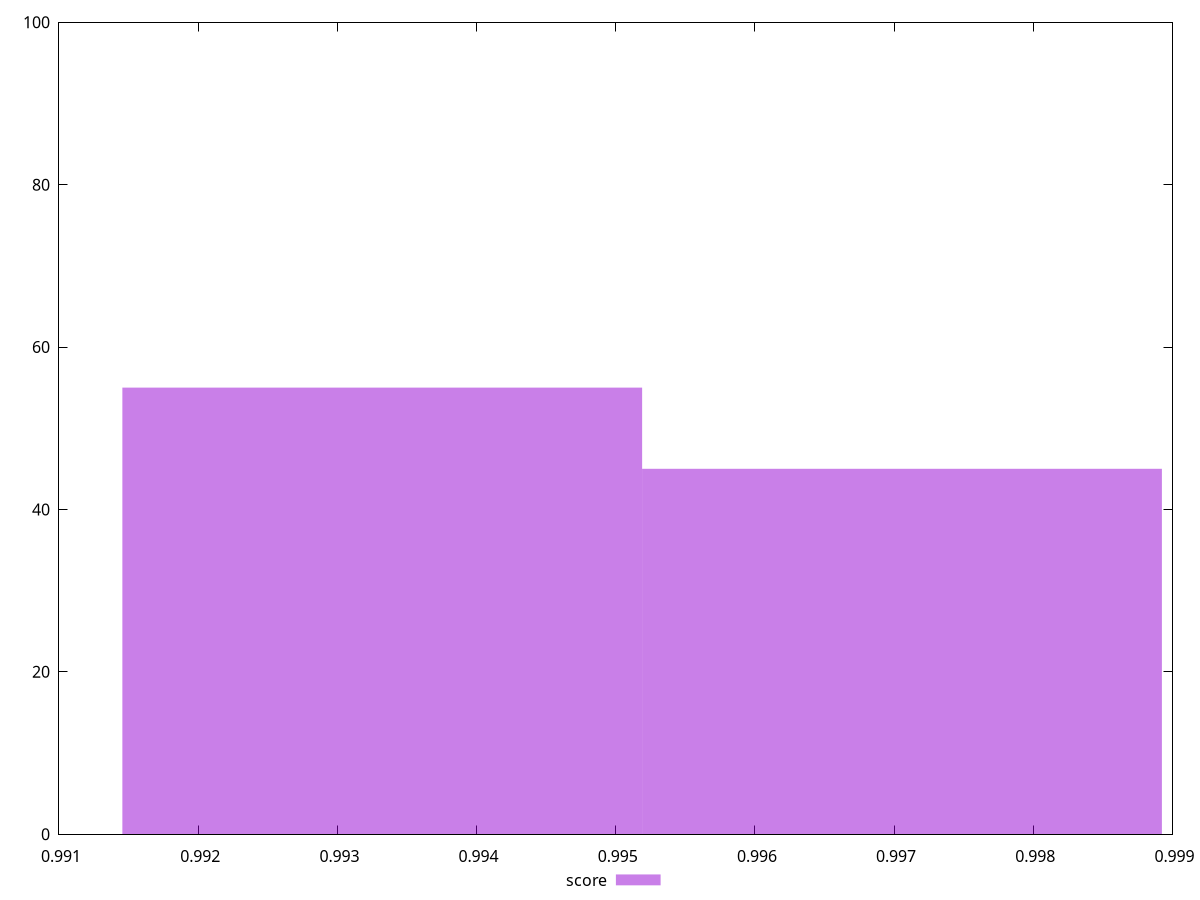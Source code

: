 reset
set terminal svg size 640, 490 enhanced background rgb 'white'
set output "reprap/interactive/samples/pages+cached+noexternal/score/histogram.svg"

$score <<EOF
0.9970566721148945 45
0.9933223774627787 55
EOF

set key outside below
set boxwidth 0.0037342946521157095
set yrange [0:100]
set style fill transparent solid 0.5 noborder

plot \
  $score title "score" with boxes, \


reset